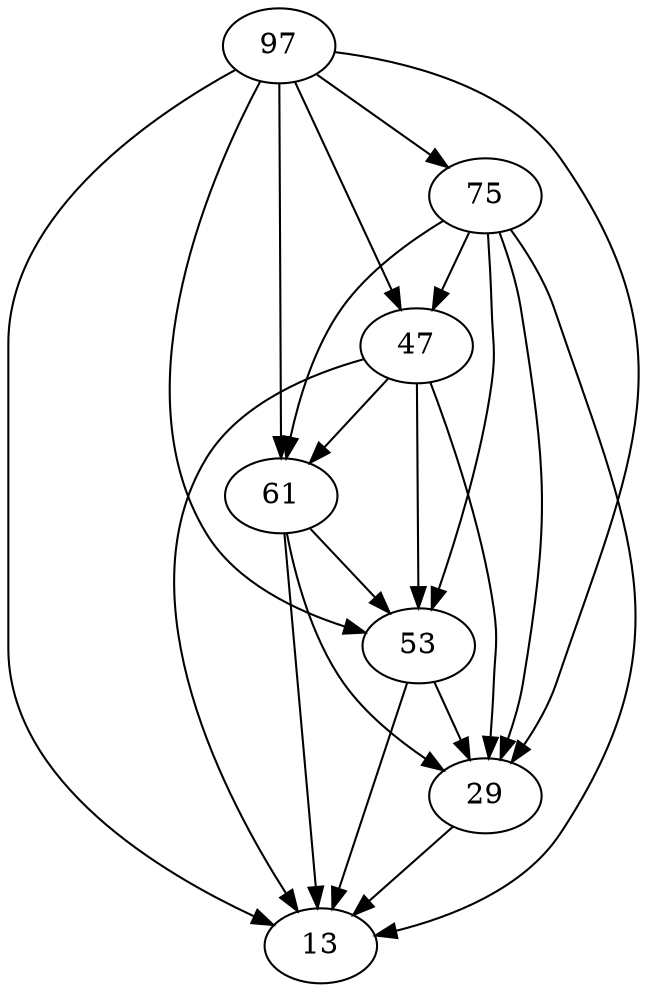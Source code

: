 digraph {
    47->53
    97->13
    97->61
    97->47
    75->29
    61->13
    75->53
    29->13
    97->29
    53->29
    61->53
    97->53
    61->29
    47->13
    75->47
    97->75
    47->61
    75->61
    47->29
    75->13
    53->13
}
